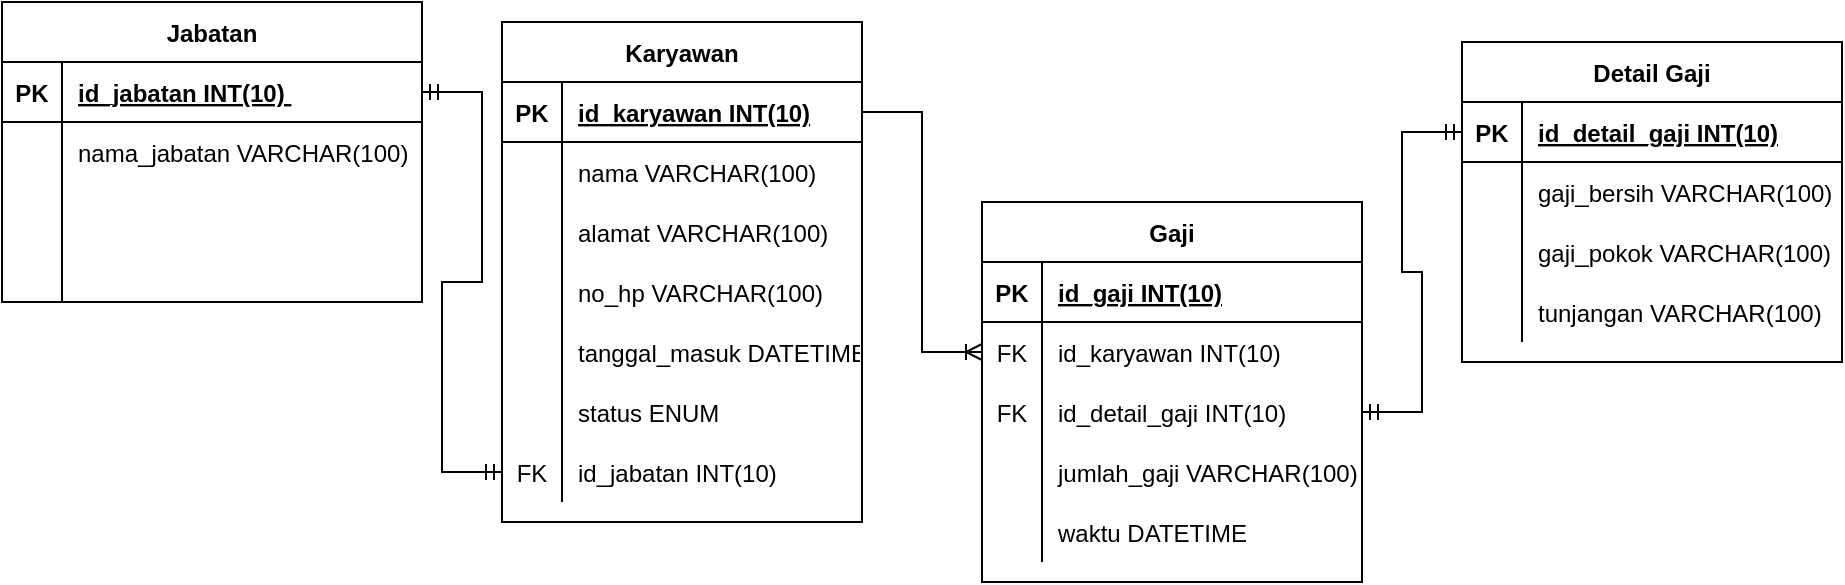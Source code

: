 <mxfile version="17.4.4" type="github">
  <diagram id="z_RXFYC1SuUHic7RTTps" name="Page-1">
    <mxGraphModel dx="868" dy="450" grid="1" gridSize="10" guides="1" tooltips="1" connect="1" arrows="1" fold="1" page="1" pageScale="1" pageWidth="850" pageHeight="1100" math="0" shadow="0">
      <root>
        <mxCell id="0" />
        <mxCell id="1" parent="0" />
        <mxCell id="WTndMn3Ua9GJ7p4HxLhZ-1" value="Karyawan" style="shape=table;startSize=30;container=1;collapsible=1;childLayout=tableLayout;fixedRows=1;rowLines=0;fontStyle=1;align=center;resizeLast=1;" parent="1" vertex="1">
          <mxGeometry x="260" y="50" width="180" height="250" as="geometry" />
        </mxCell>
        <mxCell id="WTndMn3Ua9GJ7p4HxLhZ-2" value="" style="shape=tableRow;horizontal=0;startSize=0;swimlaneHead=0;swimlaneBody=0;fillColor=none;collapsible=0;dropTarget=0;points=[[0,0.5],[1,0.5]];portConstraint=eastwest;top=0;left=0;right=0;bottom=1;" parent="WTndMn3Ua9GJ7p4HxLhZ-1" vertex="1">
          <mxGeometry y="30" width="180" height="30" as="geometry" />
        </mxCell>
        <mxCell id="WTndMn3Ua9GJ7p4HxLhZ-3" value="PK" style="shape=partialRectangle;connectable=0;fillColor=none;top=0;left=0;bottom=0;right=0;fontStyle=1;overflow=hidden;" parent="WTndMn3Ua9GJ7p4HxLhZ-2" vertex="1">
          <mxGeometry width="30" height="30" as="geometry">
            <mxRectangle width="30" height="30" as="alternateBounds" />
          </mxGeometry>
        </mxCell>
        <mxCell id="WTndMn3Ua9GJ7p4HxLhZ-4" value="id_karyawan INT(10)" style="shape=partialRectangle;connectable=0;fillColor=none;top=0;left=0;bottom=0;right=0;align=left;spacingLeft=6;fontStyle=5;overflow=hidden;" parent="WTndMn3Ua9GJ7p4HxLhZ-2" vertex="1">
          <mxGeometry x="30" width="150" height="30" as="geometry">
            <mxRectangle width="150" height="30" as="alternateBounds" />
          </mxGeometry>
        </mxCell>
        <mxCell id="WTndMn3Ua9GJ7p4HxLhZ-5" value="" style="shape=tableRow;horizontal=0;startSize=0;swimlaneHead=0;swimlaneBody=0;fillColor=none;collapsible=0;dropTarget=0;points=[[0,0.5],[1,0.5]];portConstraint=eastwest;top=0;left=0;right=0;bottom=0;" parent="WTndMn3Ua9GJ7p4HxLhZ-1" vertex="1">
          <mxGeometry y="60" width="180" height="30" as="geometry" />
        </mxCell>
        <mxCell id="WTndMn3Ua9GJ7p4HxLhZ-6" value="" style="shape=partialRectangle;connectable=0;fillColor=none;top=0;left=0;bottom=0;right=0;editable=1;overflow=hidden;" parent="WTndMn3Ua9GJ7p4HxLhZ-5" vertex="1">
          <mxGeometry width="30" height="30" as="geometry">
            <mxRectangle width="30" height="30" as="alternateBounds" />
          </mxGeometry>
        </mxCell>
        <mxCell id="WTndMn3Ua9GJ7p4HxLhZ-7" value="nama VARCHAR(100)" style="shape=partialRectangle;connectable=0;fillColor=none;top=0;left=0;bottom=0;right=0;align=left;spacingLeft=6;overflow=hidden;" parent="WTndMn3Ua9GJ7p4HxLhZ-5" vertex="1">
          <mxGeometry x="30" width="150" height="30" as="geometry">
            <mxRectangle width="150" height="30" as="alternateBounds" />
          </mxGeometry>
        </mxCell>
        <mxCell id="WTndMn3Ua9GJ7p4HxLhZ-8" value="" style="shape=tableRow;horizontal=0;startSize=0;swimlaneHead=0;swimlaneBody=0;fillColor=none;collapsible=0;dropTarget=0;points=[[0,0.5],[1,0.5]];portConstraint=eastwest;top=0;left=0;right=0;bottom=0;" parent="WTndMn3Ua9GJ7p4HxLhZ-1" vertex="1">
          <mxGeometry y="90" width="180" height="30" as="geometry" />
        </mxCell>
        <mxCell id="WTndMn3Ua9GJ7p4HxLhZ-9" value="" style="shape=partialRectangle;connectable=0;fillColor=none;top=0;left=0;bottom=0;right=0;editable=1;overflow=hidden;" parent="WTndMn3Ua9GJ7p4HxLhZ-8" vertex="1">
          <mxGeometry width="30" height="30" as="geometry">
            <mxRectangle width="30" height="30" as="alternateBounds" />
          </mxGeometry>
        </mxCell>
        <mxCell id="WTndMn3Ua9GJ7p4HxLhZ-10" value="alamat VARCHAR(100)" style="shape=partialRectangle;connectable=0;fillColor=none;top=0;left=0;bottom=0;right=0;align=left;spacingLeft=6;overflow=hidden;" parent="WTndMn3Ua9GJ7p4HxLhZ-8" vertex="1">
          <mxGeometry x="30" width="150" height="30" as="geometry">
            <mxRectangle width="150" height="30" as="alternateBounds" />
          </mxGeometry>
        </mxCell>
        <mxCell id="WTndMn3Ua9GJ7p4HxLhZ-11" value="" style="shape=tableRow;horizontal=0;startSize=0;swimlaneHead=0;swimlaneBody=0;fillColor=none;collapsible=0;dropTarget=0;points=[[0,0.5],[1,0.5]];portConstraint=eastwest;top=0;left=0;right=0;bottom=0;" parent="WTndMn3Ua9GJ7p4HxLhZ-1" vertex="1">
          <mxGeometry y="120" width="180" height="30" as="geometry" />
        </mxCell>
        <mxCell id="WTndMn3Ua9GJ7p4HxLhZ-12" value="" style="shape=partialRectangle;connectable=0;fillColor=none;top=0;left=0;bottom=0;right=0;editable=1;overflow=hidden;" parent="WTndMn3Ua9GJ7p4HxLhZ-11" vertex="1">
          <mxGeometry width="30" height="30" as="geometry">
            <mxRectangle width="30" height="30" as="alternateBounds" />
          </mxGeometry>
        </mxCell>
        <mxCell id="WTndMn3Ua9GJ7p4HxLhZ-13" value="no_hp VARCHAR(100)" style="shape=partialRectangle;connectable=0;fillColor=none;top=0;left=0;bottom=0;right=0;align=left;spacingLeft=6;overflow=hidden;" parent="WTndMn3Ua9GJ7p4HxLhZ-11" vertex="1">
          <mxGeometry x="30" width="150" height="30" as="geometry">
            <mxRectangle width="150" height="30" as="alternateBounds" />
          </mxGeometry>
        </mxCell>
        <mxCell id="WTndMn3Ua9GJ7p4HxLhZ-14" value="" style="shape=tableRow;horizontal=0;startSize=0;swimlaneHead=0;swimlaneBody=0;fillColor=none;collapsible=0;dropTarget=0;points=[[0,0.5],[1,0.5]];portConstraint=eastwest;top=0;left=0;right=0;bottom=0;" parent="WTndMn3Ua9GJ7p4HxLhZ-1" vertex="1">
          <mxGeometry y="150" width="180" height="30" as="geometry" />
        </mxCell>
        <mxCell id="WTndMn3Ua9GJ7p4HxLhZ-15" value="" style="shape=partialRectangle;connectable=0;fillColor=none;top=0;left=0;bottom=0;right=0;editable=1;overflow=hidden;" parent="WTndMn3Ua9GJ7p4HxLhZ-14" vertex="1">
          <mxGeometry width="30" height="30" as="geometry">
            <mxRectangle width="30" height="30" as="alternateBounds" />
          </mxGeometry>
        </mxCell>
        <mxCell id="WTndMn3Ua9GJ7p4HxLhZ-16" value="tanggal_masuk DATETIME" style="shape=partialRectangle;connectable=0;fillColor=none;top=0;left=0;bottom=0;right=0;align=left;spacingLeft=6;overflow=hidden;" parent="WTndMn3Ua9GJ7p4HxLhZ-14" vertex="1">
          <mxGeometry x="30" width="150" height="30" as="geometry">
            <mxRectangle width="150" height="30" as="alternateBounds" />
          </mxGeometry>
        </mxCell>
        <mxCell id="WTndMn3Ua9GJ7p4HxLhZ-30" value="" style="shape=tableRow;horizontal=0;startSize=0;swimlaneHead=0;swimlaneBody=0;fillColor=none;collapsible=0;dropTarget=0;points=[[0,0.5],[1,0.5]];portConstraint=eastwest;top=0;left=0;right=0;bottom=0;" parent="WTndMn3Ua9GJ7p4HxLhZ-1" vertex="1">
          <mxGeometry y="180" width="180" height="30" as="geometry" />
        </mxCell>
        <mxCell id="WTndMn3Ua9GJ7p4HxLhZ-31" value="" style="shape=partialRectangle;connectable=0;fillColor=none;top=0;left=0;bottom=0;right=0;editable=1;overflow=hidden;" parent="WTndMn3Ua9GJ7p4HxLhZ-30" vertex="1">
          <mxGeometry width="30" height="30" as="geometry">
            <mxRectangle width="30" height="30" as="alternateBounds" />
          </mxGeometry>
        </mxCell>
        <mxCell id="WTndMn3Ua9GJ7p4HxLhZ-32" value="status ENUM" style="shape=partialRectangle;connectable=0;fillColor=none;top=0;left=0;bottom=0;right=0;align=left;spacingLeft=6;overflow=hidden;" parent="WTndMn3Ua9GJ7p4HxLhZ-30" vertex="1">
          <mxGeometry x="30" width="150" height="30" as="geometry">
            <mxRectangle width="150" height="30" as="alternateBounds" />
          </mxGeometry>
        </mxCell>
        <mxCell id="WTndMn3Ua9GJ7p4HxLhZ-33" value="" style="shape=tableRow;horizontal=0;startSize=0;swimlaneHead=0;swimlaneBody=0;fillColor=none;collapsible=0;dropTarget=0;points=[[0,0.5],[1,0.5]];portConstraint=eastwest;top=0;left=0;right=0;bottom=0;" parent="WTndMn3Ua9GJ7p4HxLhZ-1" vertex="1">
          <mxGeometry y="210" width="180" height="30" as="geometry" />
        </mxCell>
        <mxCell id="WTndMn3Ua9GJ7p4HxLhZ-34" value="FK" style="shape=partialRectangle;connectable=0;fillColor=none;top=0;left=0;bottom=0;right=0;editable=1;overflow=hidden;" parent="WTndMn3Ua9GJ7p4HxLhZ-33" vertex="1">
          <mxGeometry width="30" height="30" as="geometry">
            <mxRectangle width="30" height="30" as="alternateBounds" />
          </mxGeometry>
        </mxCell>
        <mxCell id="WTndMn3Ua9GJ7p4HxLhZ-35" value="id_jabatan INT(10)" style="shape=partialRectangle;connectable=0;fillColor=none;top=0;left=0;bottom=0;right=0;align=left;spacingLeft=6;overflow=hidden;" parent="WTndMn3Ua9GJ7p4HxLhZ-33" vertex="1">
          <mxGeometry x="30" width="150" height="30" as="geometry">
            <mxRectangle width="150" height="30" as="alternateBounds" />
          </mxGeometry>
        </mxCell>
        <mxCell id="WTndMn3Ua9GJ7p4HxLhZ-17" value="Gaji" style="shape=table;startSize=30;container=1;collapsible=1;childLayout=tableLayout;fixedRows=1;rowLines=0;fontStyle=1;align=center;resizeLast=1;" parent="1" vertex="1">
          <mxGeometry x="500" y="140" width="190" height="190" as="geometry" />
        </mxCell>
        <mxCell id="WTndMn3Ua9GJ7p4HxLhZ-18" value="" style="shape=tableRow;horizontal=0;startSize=0;swimlaneHead=0;swimlaneBody=0;fillColor=none;collapsible=0;dropTarget=0;points=[[0,0.5],[1,0.5]];portConstraint=eastwest;top=0;left=0;right=0;bottom=1;" parent="WTndMn3Ua9GJ7p4HxLhZ-17" vertex="1">
          <mxGeometry y="30" width="190" height="30" as="geometry" />
        </mxCell>
        <mxCell id="WTndMn3Ua9GJ7p4HxLhZ-19" value="PK" style="shape=partialRectangle;connectable=0;fillColor=none;top=0;left=0;bottom=0;right=0;fontStyle=1;overflow=hidden;" parent="WTndMn3Ua9GJ7p4HxLhZ-18" vertex="1">
          <mxGeometry width="30" height="30" as="geometry">
            <mxRectangle width="30" height="30" as="alternateBounds" />
          </mxGeometry>
        </mxCell>
        <mxCell id="WTndMn3Ua9GJ7p4HxLhZ-20" value="id_gaji INT(10)" style="shape=partialRectangle;connectable=0;fillColor=none;top=0;left=0;bottom=0;right=0;align=left;spacingLeft=6;fontStyle=5;overflow=hidden;" parent="WTndMn3Ua9GJ7p4HxLhZ-18" vertex="1">
          <mxGeometry x="30" width="160" height="30" as="geometry">
            <mxRectangle width="160" height="30" as="alternateBounds" />
          </mxGeometry>
        </mxCell>
        <mxCell id="WTndMn3Ua9GJ7p4HxLhZ-21" value="" style="shape=tableRow;horizontal=0;startSize=0;swimlaneHead=0;swimlaneBody=0;fillColor=none;collapsible=0;dropTarget=0;points=[[0,0.5],[1,0.5]];portConstraint=eastwest;top=0;left=0;right=0;bottom=0;" parent="WTndMn3Ua9GJ7p4HxLhZ-17" vertex="1">
          <mxGeometry y="60" width="190" height="30" as="geometry" />
        </mxCell>
        <mxCell id="WTndMn3Ua9GJ7p4HxLhZ-22" value="FK" style="shape=partialRectangle;connectable=0;fillColor=none;top=0;left=0;bottom=0;right=0;editable=1;overflow=hidden;" parent="WTndMn3Ua9GJ7p4HxLhZ-21" vertex="1">
          <mxGeometry width="30" height="30" as="geometry">
            <mxRectangle width="30" height="30" as="alternateBounds" />
          </mxGeometry>
        </mxCell>
        <mxCell id="WTndMn3Ua9GJ7p4HxLhZ-23" value="id_karyawan INT(10)" style="shape=partialRectangle;connectable=0;fillColor=none;top=0;left=0;bottom=0;right=0;align=left;spacingLeft=6;overflow=hidden;" parent="WTndMn3Ua9GJ7p4HxLhZ-21" vertex="1">
          <mxGeometry x="30" width="160" height="30" as="geometry">
            <mxRectangle width="160" height="30" as="alternateBounds" />
          </mxGeometry>
        </mxCell>
        <mxCell id="WTndMn3Ua9GJ7p4HxLhZ-24" value="" style="shape=tableRow;horizontal=0;startSize=0;swimlaneHead=0;swimlaneBody=0;fillColor=none;collapsible=0;dropTarget=0;points=[[0,0.5],[1,0.5]];portConstraint=eastwest;top=0;left=0;right=0;bottom=0;" parent="WTndMn3Ua9GJ7p4HxLhZ-17" vertex="1">
          <mxGeometry y="90" width="190" height="30" as="geometry" />
        </mxCell>
        <mxCell id="WTndMn3Ua9GJ7p4HxLhZ-25" value="FK" style="shape=partialRectangle;connectable=0;fillColor=none;top=0;left=0;bottom=0;right=0;editable=1;overflow=hidden;" parent="WTndMn3Ua9GJ7p4HxLhZ-24" vertex="1">
          <mxGeometry width="30" height="30" as="geometry">
            <mxRectangle width="30" height="30" as="alternateBounds" />
          </mxGeometry>
        </mxCell>
        <mxCell id="WTndMn3Ua9GJ7p4HxLhZ-26" value="id_detail_gaji INT(10)" style="shape=partialRectangle;connectable=0;fillColor=none;top=0;left=0;bottom=0;right=0;align=left;spacingLeft=6;overflow=hidden;" parent="WTndMn3Ua9GJ7p4HxLhZ-24" vertex="1">
          <mxGeometry x="30" width="160" height="30" as="geometry">
            <mxRectangle width="160" height="30" as="alternateBounds" />
          </mxGeometry>
        </mxCell>
        <mxCell id="WTndMn3Ua9GJ7p4HxLhZ-27" value="" style="shape=tableRow;horizontal=0;startSize=0;swimlaneHead=0;swimlaneBody=0;fillColor=none;collapsible=0;dropTarget=0;points=[[0,0.5],[1,0.5]];portConstraint=eastwest;top=0;left=0;right=0;bottom=0;" parent="WTndMn3Ua9GJ7p4HxLhZ-17" vertex="1">
          <mxGeometry y="120" width="190" height="30" as="geometry" />
        </mxCell>
        <mxCell id="WTndMn3Ua9GJ7p4HxLhZ-28" value="" style="shape=partialRectangle;connectable=0;fillColor=none;top=0;left=0;bottom=0;right=0;editable=1;overflow=hidden;" parent="WTndMn3Ua9GJ7p4HxLhZ-27" vertex="1">
          <mxGeometry width="30" height="30" as="geometry">
            <mxRectangle width="30" height="30" as="alternateBounds" />
          </mxGeometry>
        </mxCell>
        <mxCell id="WTndMn3Ua9GJ7p4HxLhZ-29" value="jumlah_gaji VARCHAR(100)" style="shape=partialRectangle;connectable=0;fillColor=none;top=0;left=0;bottom=0;right=0;align=left;spacingLeft=6;overflow=hidden;" parent="WTndMn3Ua9GJ7p4HxLhZ-27" vertex="1">
          <mxGeometry x="30" width="160" height="30" as="geometry">
            <mxRectangle width="160" height="30" as="alternateBounds" />
          </mxGeometry>
        </mxCell>
        <mxCell id="WTndMn3Ua9GJ7p4HxLhZ-79" value="" style="shape=tableRow;horizontal=0;startSize=0;swimlaneHead=0;swimlaneBody=0;fillColor=none;collapsible=0;dropTarget=0;points=[[0,0.5],[1,0.5]];portConstraint=eastwest;top=0;left=0;right=0;bottom=0;" parent="WTndMn3Ua9GJ7p4HxLhZ-17" vertex="1">
          <mxGeometry y="150" width="190" height="30" as="geometry" />
        </mxCell>
        <mxCell id="WTndMn3Ua9GJ7p4HxLhZ-80" value="" style="shape=partialRectangle;connectable=0;fillColor=none;top=0;left=0;bottom=0;right=0;editable=1;overflow=hidden;" parent="WTndMn3Ua9GJ7p4HxLhZ-79" vertex="1">
          <mxGeometry width="30" height="30" as="geometry">
            <mxRectangle width="30" height="30" as="alternateBounds" />
          </mxGeometry>
        </mxCell>
        <mxCell id="WTndMn3Ua9GJ7p4HxLhZ-81" value="waktu DATETIME" style="shape=partialRectangle;connectable=0;fillColor=none;top=0;left=0;bottom=0;right=0;align=left;spacingLeft=6;overflow=hidden;" parent="WTndMn3Ua9GJ7p4HxLhZ-79" vertex="1">
          <mxGeometry x="30" width="160" height="30" as="geometry">
            <mxRectangle width="160" height="30" as="alternateBounds" />
          </mxGeometry>
        </mxCell>
        <mxCell id="WTndMn3Ua9GJ7p4HxLhZ-36" value="Jabatan" style="shape=table;startSize=30;container=1;collapsible=1;childLayout=tableLayout;fixedRows=1;rowLines=0;fontStyle=1;align=center;resizeLast=1;" parent="1" vertex="1">
          <mxGeometry x="10" y="40" width="210" height="150" as="geometry" />
        </mxCell>
        <mxCell id="WTndMn3Ua9GJ7p4HxLhZ-37" value="" style="shape=tableRow;horizontal=0;startSize=0;swimlaneHead=0;swimlaneBody=0;fillColor=none;collapsible=0;dropTarget=0;points=[[0,0.5],[1,0.5]];portConstraint=eastwest;top=0;left=0;right=0;bottom=1;" parent="WTndMn3Ua9GJ7p4HxLhZ-36" vertex="1">
          <mxGeometry y="30" width="210" height="30" as="geometry" />
        </mxCell>
        <mxCell id="WTndMn3Ua9GJ7p4HxLhZ-38" value="PK" style="shape=partialRectangle;connectable=0;fillColor=none;top=0;left=0;bottom=0;right=0;fontStyle=1;overflow=hidden;" parent="WTndMn3Ua9GJ7p4HxLhZ-37" vertex="1">
          <mxGeometry width="30" height="30" as="geometry">
            <mxRectangle width="30" height="30" as="alternateBounds" />
          </mxGeometry>
        </mxCell>
        <mxCell id="WTndMn3Ua9GJ7p4HxLhZ-39" value="id_jabatan INT(10) " style="shape=partialRectangle;connectable=0;fillColor=none;top=0;left=0;bottom=0;right=0;align=left;spacingLeft=6;fontStyle=5;overflow=hidden;" parent="WTndMn3Ua9GJ7p4HxLhZ-37" vertex="1">
          <mxGeometry x="30" width="180" height="30" as="geometry">
            <mxRectangle width="180" height="30" as="alternateBounds" />
          </mxGeometry>
        </mxCell>
        <mxCell id="WTndMn3Ua9GJ7p4HxLhZ-40" value="" style="shape=tableRow;horizontal=0;startSize=0;swimlaneHead=0;swimlaneBody=0;fillColor=none;collapsible=0;dropTarget=0;points=[[0,0.5],[1,0.5]];portConstraint=eastwest;top=0;left=0;right=0;bottom=0;" parent="WTndMn3Ua9GJ7p4HxLhZ-36" vertex="1">
          <mxGeometry y="60" width="210" height="30" as="geometry" />
        </mxCell>
        <mxCell id="WTndMn3Ua9GJ7p4HxLhZ-41" value="" style="shape=partialRectangle;connectable=0;fillColor=none;top=0;left=0;bottom=0;right=0;editable=1;overflow=hidden;" parent="WTndMn3Ua9GJ7p4HxLhZ-40" vertex="1">
          <mxGeometry width="30" height="30" as="geometry">
            <mxRectangle width="30" height="30" as="alternateBounds" />
          </mxGeometry>
        </mxCell>
        <mxCell id="WTndMn3Ua9GJ7p4HxLhZ-42" value="nama_jabatan VARCHAR(100)" style="shape=partialRectangle;connectable=0;fillColor=none;top=0;left=0;bottom=0;right=0;align=left;spacingLeft=6;overflow=hidden;" parent="WTndMn3Ua9GJ7p4HxLhZ-40" vertex="1">
          <mxGeometry x="30" width="180" height="30" as="geometry">
            <mxRectangle width="180" height="30" as="alternateBounds" />
          </mxGeometry>
        </mxCell>
        <mxCell id="WTndMn3Ua9GJ7p4HxLhZ-43" value="" style="shape=tableRow;horizontal=0;startSize=0;swimlaneHead=0;swimlaneBody=0;fillColor=none;collapsible=0;dropTarget=0;points=[[0,0.5],[1,0.5]];portConstraint=eastwest;top=0;left=0;right=0;bottom=0;" parent="WTndMn3Ua9GJ7p4HxLhZ-36" vertex="1">
          <mxGeometry y="90" width="210" height="30" as="geometry" />
        </mxCell>
        <mxCell id="WTndMn3Ua9GJ7p4HxLhZ-44" value="" style="shape=partialRectangle;connectable=0;fillColor=none;top=0;left=0;bottom=0;right=0;editable=1;overflow=hidden;" parent="WTndMn3Ua9GJ7p4HxLhZ-43" vertex="1">
          <mxGeometry width="30" height="30" as="geometry">
            <mxRectangle width="30" height="30" as="alternateBounds" />
          </mxGeometry>
        </mxCell>
        <mxCell id="WTndMn3Ua9GJ7p4HxLhZ-45" value="" style="shape=partialRectangle;connectable=0;fillColor=none;top=0;left=0;bottom=0;right=0;align=left;spacingLeft=6;overflow=hidden;" parent="WTndMn3Ua9GJ7p4HxLhZ-43" vertex="1">
          <mxGeometry x="30" width="180" height="30" as="geometry">
            <mxRectangle width="180" height="30" as="alternateBounds" />
          </mxGeometry>
        </mxCell>
        <mxCell id="WTndMn3Ua9GJ7p4HxLhZ-46" value="" style="shape=tableRow;horizontal=0;startSize=0;swimlaneHead=0;swimlaneBody=0;fillColor=none;collapsible=0;dropTarget=0;points=[[0,0.5],[1,0.5]];portConstraint=eastwest;top=0;left=0;right=0;bottom=0;" parent="WTndMn3Ua9GJ7p4HxLhZ-36" vertex="1">
          <mxGeometry y="120" width="210" height="30" as="geometry" />
        </mxCell>
        <mxCell id="WTndMn3Ua9GJ7p4HxLhZ-47" value="" style="shape=partialRectangle;connectable=0;fillColor=none;top=0;left=0;bottom=0;right=0;editable=1;overflow=hidden;" parent="WTndMn3Ua9GJ7p4HxLhZ-46" vertex="1">
          <mxGeometry width="30" height="30" as="geometry">
            <mxRectangle width="30" height="30" as="alternateBounds" />
          </mxGeometry>
        </mxCell>
        <mxCell id="WTndMn3Ua9GJ7p4HxLhZ-48" value="" style="shape=partialRectangle;connectable=0;fillColor=none;top=0;left=0;bottom=0;right=0;align=left;spacingLeft=6;overflow=hidden;" parent="WTndMn3Ua9GJ7p4HxLhZ-46" vertex="1">
          <mxGeometry x="30" width="180" height="30" as="geometry">
            <mxRectangle width="180" height="30" as="alternateBounds" />
          </mxGeometry>
        </mxCell>
        <mxCell id="WTndMn3Ua9GJ7p4HxLhZ-49" value="" style="edgeStyle=entityRelationEdgeStyle;fontSize=12;html=1;endArrow=ERmandOne;startArrow=ERmandOne;rounded=0;entryX=0;entryY=0.5;entryDx=0;entryDy=0;exitX=1;exitY=0.5;exitDx=0;exitDy=0;" parent="1" source="WTndMn3Ua9GJ7p4HxLhZ-37" target="WTndMn3Ua9GJ7p4HxLhZ-33" edge="1">
          <mxGeometry width="100" height="100" relative="1" as="geometry">
            <mxPoint x="30" y="380" as="sourcePoint" />
            <mxPoint x="310" y="340" as="targetPoint" />
          </mxGeometry>
        </mxCell>
        <mxCell id="WTndMn3Ua9GJ7p4HxLhZ-50" value="Detail Gaji" style="shape=table;startSize=30;container=1;collapsible=1;childLayout=tableLayout;fixedRows=1;rowLines=0;fontStyle=1;align=center;resizeLast=1;" parent="1" vertex="1">
          <mxGeometry x="740" y="60" width="190" height="160" as="geometry" />
        </mxCell>
        <mxCell id="WTndMn3Ua9GJ7p4HxLhZ-51" value="" style="shape=tableRow;horizontal=0;startSize=0;swimlaneHead=0;swimlaneBody=0;fillColor=none;collapsible=0;dropTarget=0;points=[[0,0.5],[1,0.5]];portConstraint=eastwest;top=0;left=0;right=0;bottom=1;" parent="WTndMn3Ua9GJ7p4HxLhZ-50" vertex="1">
          <mxGeometry y="30" width="190" height="30" as="geometry" />
        </mxCell>
        <mxCell id="WTndMn3Ua9GJ7p4HxLhZ-52" value="PK" style="shape=partialRectangle;connectable=0;fillColor=none;top=0;left=0;bottom=0;right=0;fontStyle=1;overflow=hidden;" parent="WTndMn3Ua9GJ7p4HxLhZ-51" vertex="1">
          <mxGeometry width="30" height="30" as="geometry">
            <mxRectangle width="30" height="30" as="alternateBounds" />
          </mxGeometry>
        </mxCell>
        <mxCell id="WTndMn3Ua9GJ7p4HxLhZ-53" value="id_detail_gaji INT(10)" style="shape=partialRectangle;connectable=0;fillColor=none;top=0;left=0;bottom=0;right=0;align=left;spacingLeft=6;fontStyle=5;overflow=hidden;" parent="WTndMn3Ua9GJ7p4HxLhZ-51" vertex="1">
          <mxGeometry x="30" width="160" height="30" as="geometry">
            <mxRectangle width="160" height="30" as="alternateBounds" />
          </mxGeometry>
        </mxCell>
        <mxCell id="WTndMn3Ua9GJ7p4HxLhZ-54" value="" style="shape=tableRow;horizontal=0;startSize=0;swimlaneHead=0;swimlaneBody=0;fillColor=none;collapsible=0;dropTarget=0;points=[[0,0.5],[1,0.5]];portConstraint=eastwest;top=0;left=0;right=0;bottom=0;" parent="WTndMn3Ua9GJ7p4HxLhZ-50" vertex="1">
          <mxGeometry y="60" width="190" height="30" as="geometry" />
        </mxCell>
        <mxCell id="WTndMn3Ua9GJ7p4HxLhZ-55" value="" style="shape=partialRectangle;connectable=0;fillColor=none;top=0;left=0;bottom=0;right=0;editable=1;overflow=hidden;" parent="WTndMn3Ua9GJ7p4HxLhZ-54" vertex="1">
          <mxGeometry width="30" height="30" as="geometry">
            <mxRectangle width="30" height="30" as="alternateBounds" />
          </mxGeometry>
        </mxCell>
        <mxCell id="WTndMn3Ua9GJ7p4HxLhZ-56" value="gaji_bersih VARCHAR(100)" style="shape=partialRectangle;connectable=0;fillColor=none;top=0;left=0;bottom=0;right=0;align=left;spacingLeft=6;overflow=hidden;" parent="WTndMn3Ua9GJ7p4HxLhZ-54" vertex="1">
          <mxGeometry x="30" width="160" height="30" as="geometry">
            <mxRectangle width="160" height="30" as="alternateBounds" />
          </mxGeometry>
        </mxCell>
        <mxCell id="WTndMn3Ua9GJ7p4HxLhZ-57" value="" style="shape=tableRow;horizontal=0;startSize=0;swimlaneHead=0;swimlaneBody=0;fillColor=none;collapsible=0;dropTarget=0;points=[[0,0.5],[1,0.5]];portConstraint=eastwest;top=0;left=0;right=0;bottom=0;" parent="WTndMn3Ua9GJ7p4HxLhZ-50" vertex="1">
          <mxGeometry y="90" width="190" height="30" as="geometry" />
        </mxCell>
        <mxCell id="WTndMn3Ua9GJ7p4HxLhZ-58" value="" style="shape=partialRectangle;connectable=0;fillColor=none;top=0;left=0;bottom=0;right=0;editable=1;overflow=hidden;" parent="WTndMn3Ua9GJ7p4HxLhZ-57" vertex="1">
          <mxGeometry width="30" height="30" as="geometry">
            <mxRectangle width="30" height="30" as="alternateBounds" />
          </mxGeometry>
        </mxCell>
        <mxCell id="WTndMn3Ua9GJ7p4HxLhZ-59" value="gaji_pokok VARCHAR(100)" style="shape=partialRectangle;connectable=0;fillColor=none;top=0;left=0;bottom=0;right=0;align=left;spacingLeft=6;overflow=hidden;" parent="WTndMn3Ua9GJ7p4HxLhZ-57" vertex="1">
          <mxGeometry x="30" width="160" height="30" as="geometry">
            <mxRectangle width="160" height="30" as="alternateBounds" />
          </mxGeometry>
        </mxCell>
        <mxCell id="WTndMn3Ua9GJ7p4HxLhZ-60" value="" style="shape=tableRow;horizontal=0;startSize=0;swimlaneHead=0;swimlaneBody=0;fillColor=none;collapsible=0;dropTarget=0;points=[[0,0.5],[1,0.5]];portConstraint=eastwest;top=0;left=0;right=0;bottom=0;" parent="WTndMn3Ua9GJ7p4HxLhZ-50" vertex="1">
          <mxGeometry y="120" width="190" height="30" as="geometry" />
        </mxCell>
        <mxCell id="WTndMn3Ua9GJ7p4HxLhZ-61" value="" style="shape=partialRectangle;connectable=0;fillColor=none;top=0;left=0;bottom=0;right=0;editable=1;overflow=hidden;" parent="WTndMn3Ua9GJ7p4HxLhZ-60" vertex="1">
          <mxGeometry width="30" height="30" as="geometry">
            <mxRectangle width="30" height="30" as="alternateBounds" />
          </mxGeometry>
        </mxCell>
        <mxCell id="WTndMn3Ua9GJ7p4HxLhZ-62" value="tunjangan VARCHAR(100)" style="shape=partialRectangle;connectable=0;fillColor=none;top=0;left=0;bottom=0;right=0;align=left;spacingLeft=6;overflow=hidden;" parent="WTndMn3Ua9GJ7p4HxLhZ-60" vertex="1">
          <mxGeometry x="30" width="160" height="30" as="geometry">
            <mxRectangle width="160" height="30" as="alternateBounds" />
          </mxGeometry>
        </mxCell>
        <mxCell id="WTndMn3Ua9GJ7p4HxLhZ-64" value="" style="edgeStyle=entityRelationEdgeStyle;fontSize=12;html=1;endArrow=ERmandOne;startArrow=ERmandOne;rounded=0;entryX=0;entryY=0.5;entryDx=0;entryDy=0;exitX=1;exitY=0.5;exitDx=0;exitDy=0;" parent="1" source="WTndMn3Ua9GJ7p4HxLhZ-24" target="WTndMn3Ua9GJ7p4HxLhZ-51" edge="1">
          <mxGeometry width="100" height="100" relative="1" as="geometry">
            <mxPoint x="550" y="460" as="sourcePoint" />
            <mxPoint x="650" y="360" as="targetPoint" />
          </mxGeometry>
        </mxCell>
        <mxCell id="WTndMn3Ua9GJ7p4HxLhZ-78" value="" style="edgeStyle=entityRelationEdgeStyle;fontSize=12;html=1;endArrow=ERoneToMany;rounded=0;exitX=1;exitY=0.5;exitDx=0;exitDy=0;entryX=0;entryY=0.5;entryDx=0;entryDy=0;" parent="1" source="WTndMn3Ua9GJ7p4HxLhZ-2" target="WTndMn3Ua9GJ7p4HxLhZ-21" edge="1">
          <mxGeometry width="100" height="100" relative="1" as="geometry">
            <mxPoint x="480" y="170" as="sourcePoint" />
            <mxPoint x="580" y="70" as="targetPoint" />
          </mxGeometry>
        </mxCell>
      </root>
    </mxGraphModel>
  </diagram>
</mxfile>
